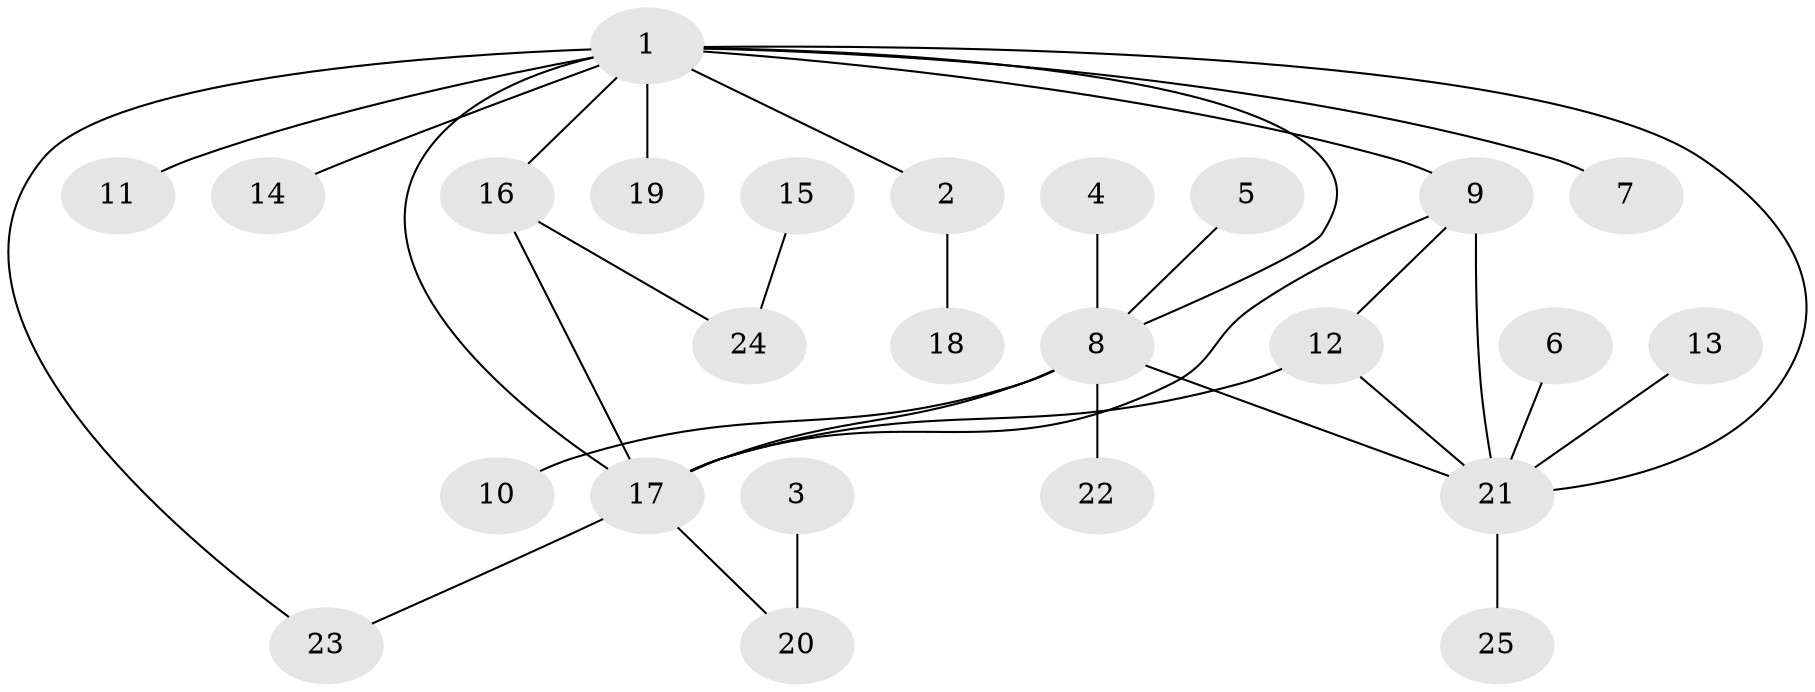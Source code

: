 // original degree distribution, {8: 0.02, 5: 0.04, 4: 0.12, 7: 0.02, 9: 0.02, 3: 0.12, 2: 0.22, 1: 0.44}
// Generated by graph-tools (version 1.1) at 2025/26/03/09/25 03:26:49]
// undirected, 25 vertices, 32 edges
graph export_dot {
graph [start="1"]
  node [color=gray90,style=filled];
  1;
  2;
  3;
  4;
  5;
  6;
  7;
  8;
  9;
  10;
  11;
  12;
  13;
  14;
  15;
  16;
  17;
  18;
  19;
  20;
  21;
  22;
  23;
  24;
  25;
  1 -- 2 [weight=1.0];
  1 -- 7 [weight=1.0];
  1 -- 8 [weight=1.0];
  1 -- 9 [weight=2.0];
  1 -- 11 [weight=1.0];
  1 -- 14 [weight=1.0];
  1 -- 16 [weight=1.0];
  1 -- 17 [weight=2.0];
  1 -- 19 [weight=1.0];
  1 -- 21 [weight=1.0];
  1 -- 23 [weight=1.0];
  2 -- 18 [weight=1.0];
  3 -- 20 [weight=1.0];
  4 -- 8 [weight=1.0];
  5 -- 8 [weight=1.0];
  6 -- 21 [weight=1.0];
  8 -- 10 [weight=1.0];
  8 -- 17 [weight=1.0];
  8 -- 21 [weight=1.0];
  8 -- 22 [weight=1.0];
  9 -- 12 [weight=1.0];
  9 -- 17 [weight=1.0];
  9 -- 21 [weight=1.0];
  12 -- 17 [weight=1.0];
  12 -- 21 [weight=1.0];
  13 -- 21 [weight=1.0];
  15 -- 24 [weight=1.0];
  16 -- 17 [weight=1.0];
  16 -- 24 [weight=1.0];
  17 -- 20 [weight=1.0];
  17 -- 23 [weight=1.0];
  21 -- 25 [weight=1.0];
}
